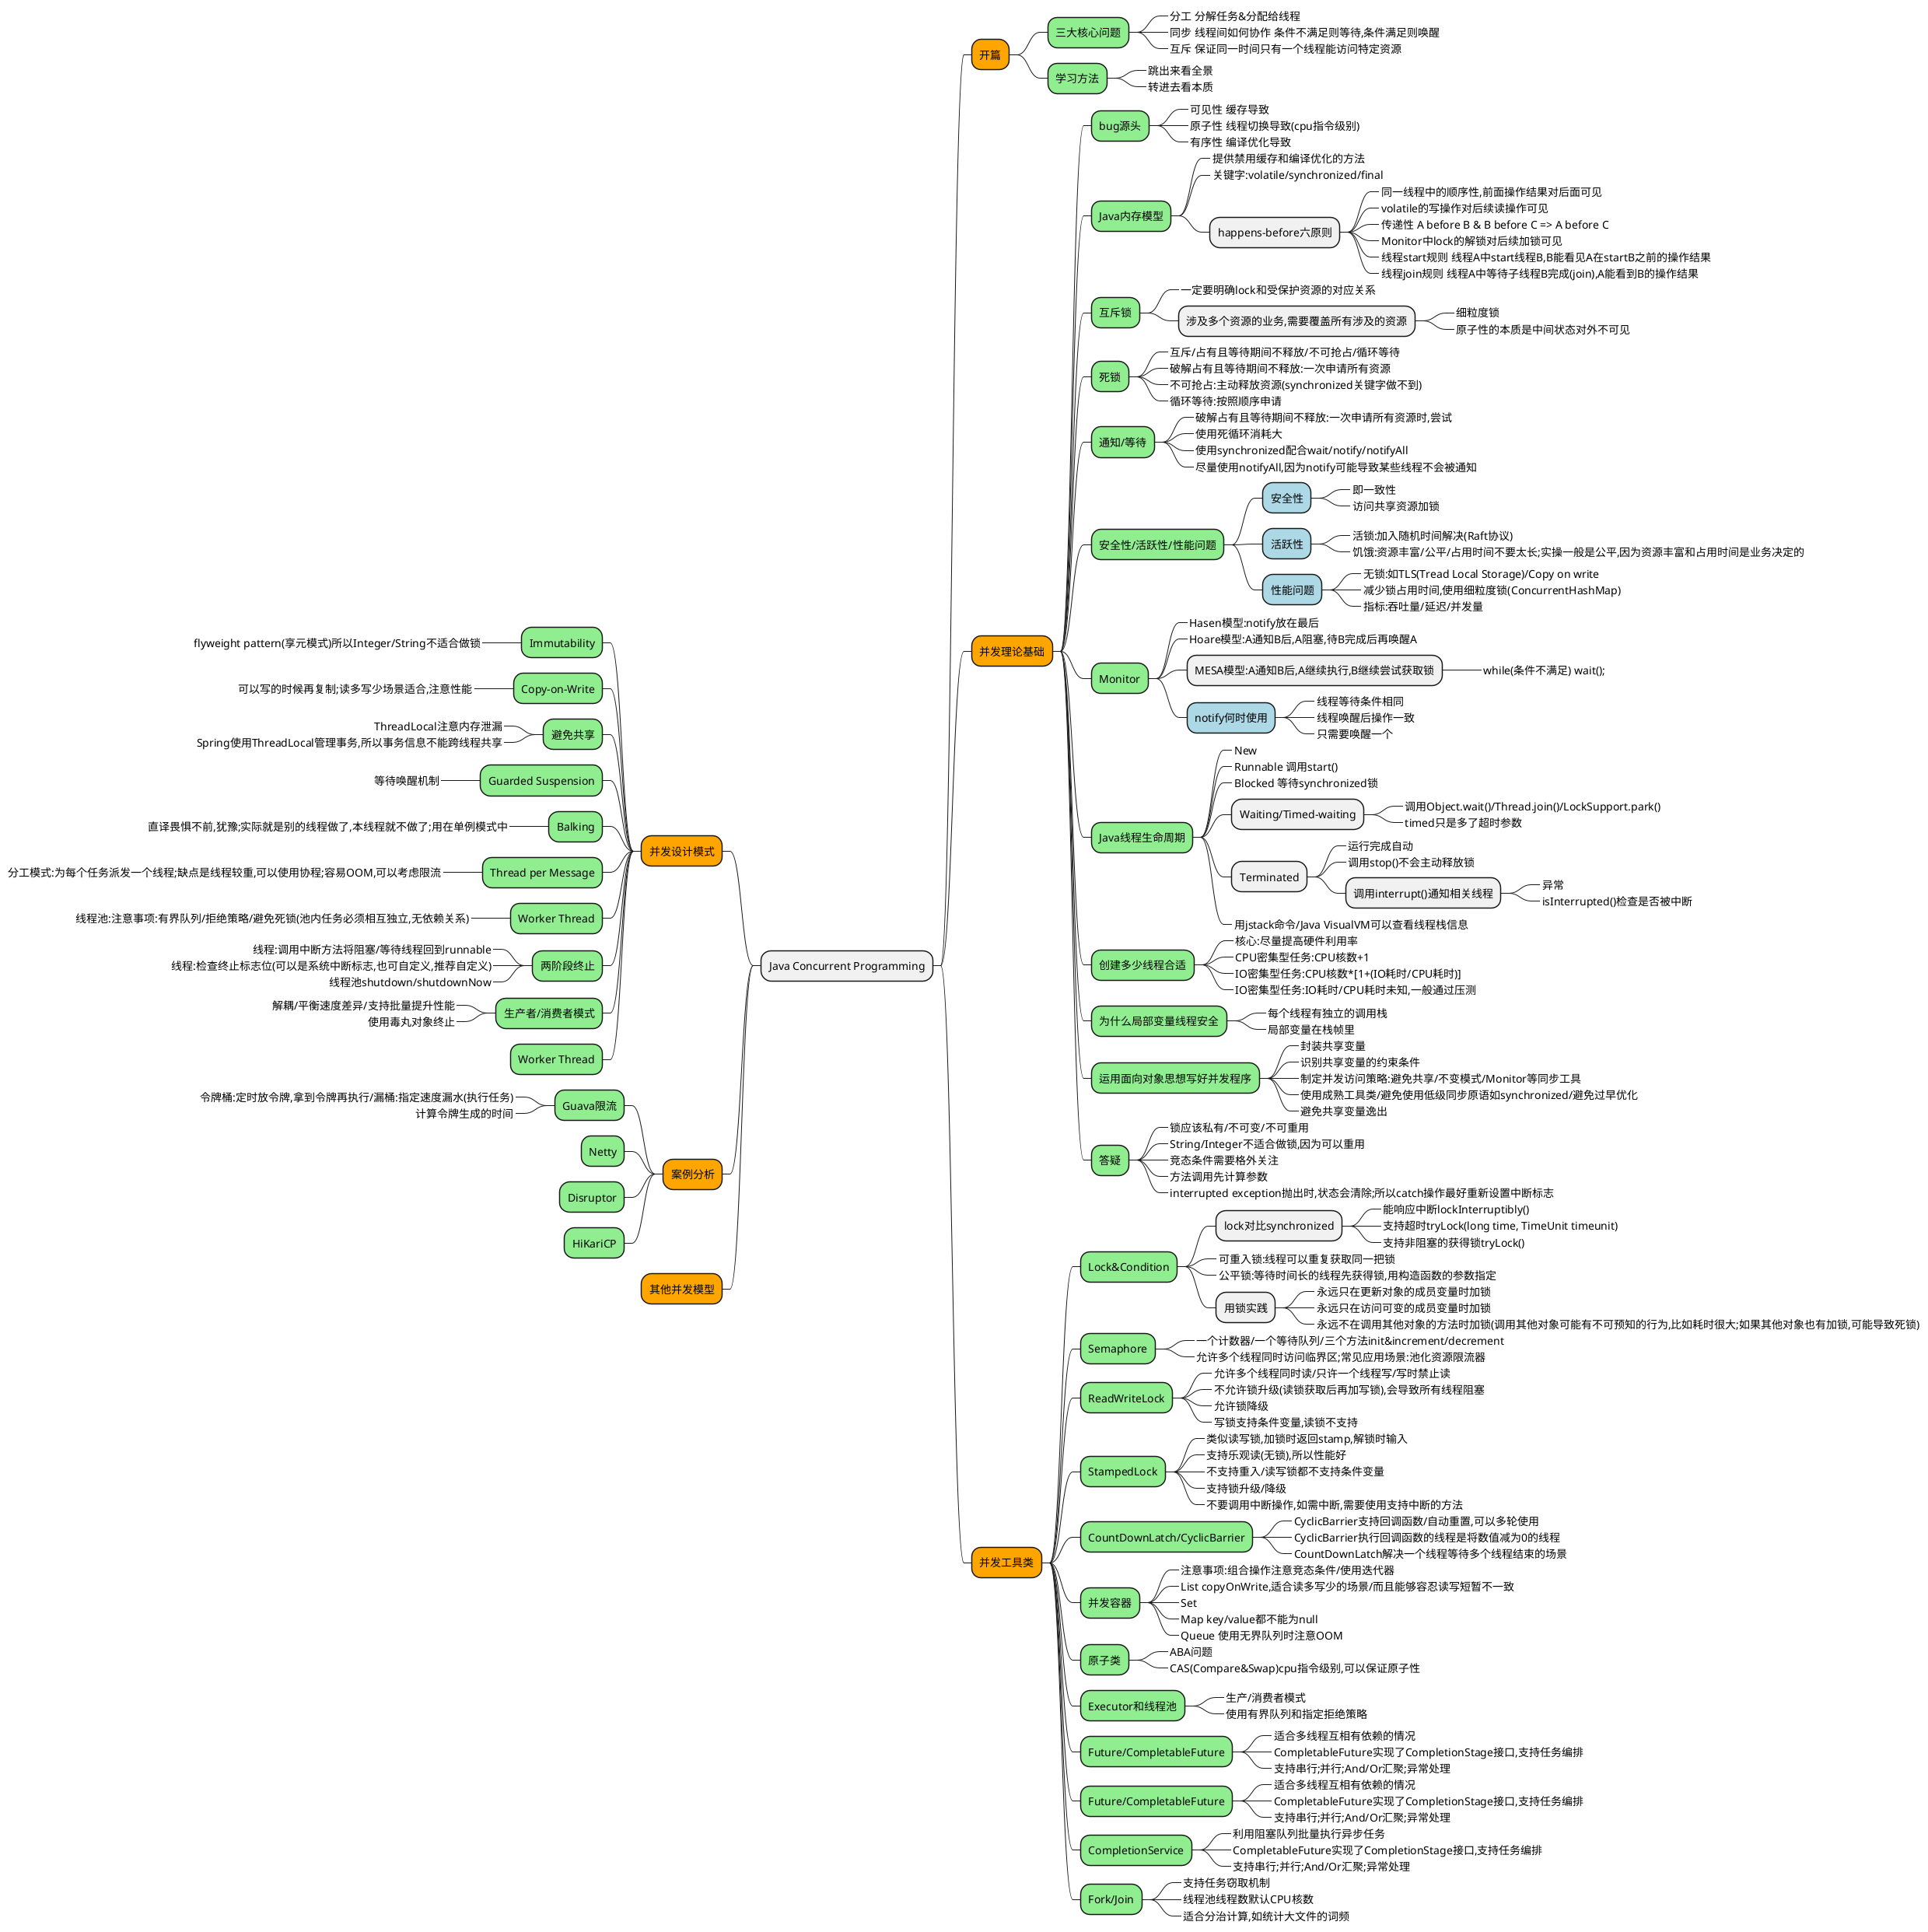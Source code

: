 @startmindmap
* Java Concurrent Programming
    *[#orange] 开篇
        *[#lightgreen] 三大核心问题
            *_ 分工 分解任务&分配给线程
            *_ 同步 线程间如何协作 条件不满足则等待,条件满足则唤醒
            *_ 互斥 保证同一时间只有一个线程能访问特定资源
        *[#lightgreen] 学习方法
            *_ 跳出来看全景
            *_ 转进去看本质
    *[#orange] 并发理论基础
        *[#lightgreen] bug源头
            *_ 可见性 缓存导致
            *_ 原子性 线程切换导致(cpu指令级别)
            *_ 有序性 编译优化导致
        *[#lightgreen] Java内存模型
            *_ 提供禁用缓存和编译优化的方法
            *_ 关键字:volatile/synchronized/final
            * happens-before六原则
                *_ 同一线程中的顺序性,前面操作结果对后面可见
                *_ volatile的写操作对后续读操作可见
                *_ 传递性 A before B & B before C => A before C
                *_ Monitor中lock的解锁对后续加锁可见
                *_ 线程start规则 线程A中start线程B,B能看见A在startB之前的操作结果
                *_ 线程join规则 线程A中等待子线程B完成(join),A能看到B的操作结果
        *[#lightgreen] 互斥锁
            *_ 一定要明确lock和受保护资源的对应关系
            * 涉及多个资源的业务,需要覆盖所有涉及的资源
                *_ 细粒度锁
                *_ 原子性的本质是中间状态对外不可见
        *[#lightgreen] 死锁
            *_ 互斥/占有且等待期间不释放/不可抢占/循环等待
            *_ 破解占有且等待期间不释放:一次申请所有资源
            *_ 不可抢占:主动释放资源(synchronized关键字做不到)
            *_ 循环等待:按照顺序申请
        *[#lightgreen] 通知/等待
            *_ 破解占有且等待期间不释放:一次申请所有资源时,尝试
            *_ 使用死循环消耗大
            *_ 使用synchronized配合wait/notify/notifyAll
            *_ 尽量使用notifyAll,因为notify可能导致某些线程不会被通知
        *[#lightgreen] 安全性/活跃性/性能问题
            *[#lightblue] 安全性
                *_ 即一致性
                *_ 访问共享资源加锁
            *[#lightblue] 活跃性
                *_ 活锁:加入随机时间解决(Raft协议)
                *_ 饥饿:资源丰富/公平/占用时间不要太长;实操一般是公平,因为资源丰富和占用时间是业务决定的
            *[#lightblue] 性能问题
                *_ 无锁:如TLS(Tread Local Storage)/Copy on write
                *_ 减少锁占用时间,使用细粒度锁(ConcurrentHashMap)
                *_ 指标:吞吐量/延迟/并发量
        *[#lightgreen] Monitor
            *_ Hasen模型:notify放在最后
            *_ Hoare模型:A通知B后,A阻塞,待B完成后再唤醒A
            * MESA模型:A通知B后,A继续执行,B继续尝试获取锁
                *_ while(条件不满足) wait();
            *[#lightblue] notify何时使用
                *_ 线程等待条件相同
                *_ 线程唤醒后操作一致
                *_ 只需要唤醒一个
        *[#lightgreen] Java线程生命周期
            *_ New
            *_ Runnable 调用start()
            *_ Blocked 等待synchronized锁
            * Waiting/Timed-waiting
                *_ 调用Object.wait()/Thread.join()/LockSupport.park()
                *_ timed只是多了超时参数
            * Terminated
                *_ 运行完成自动
                *_ 调用stop()不会主动释放锁
                * 调用interrupt()通知相关线程
                    *_ 异常
                    *_ isInterrupted()检查是否被中断
            *_ 用jstack命令/Java VisualVM可以查看线程栈信息
        *[#lightgreen] 创建多少线程合适
            *_ 核心:尽量提高硬件利用率
            *_ CPU密集型任务:CPU核数+1
            *_ IO密集型任务:CPU核数*[1+(IO耗时/CPU耗时)]
            *_ IO密集型任务:IO耗时/CPU耗时未知,一般通过压测
        *[#lightgreen] 为什么局部变量线程安全
            *_ 每个线程有独立的调用栈
            *_ 局部变量在栈帧里
        *[#lightgreen] 运用面向对象思想写好并发程序
            *_ 封装共享变量
            *_ 识别共享变量的约束条件
            *_ 制定并发访问策略:避免共享/不变模式/Monitor等同步工具
            *_ 使用成熟工具类/避免使用低级同步原语如synchronized/避免过早优化
            *_ 避免共享变量逸出
        *[#lightgreen] 答疑
            *_ 锁应该私有/不可变/不可重用
            *_ String/Integer不适合做锁,因为可以重用
            *_ 竞态条件需要格外关注
            *_ 方法调用先计算参数
            *_ interrupted exception抛出时,状态会清除;所以catch操作最好重新设置中断标志
    *[#orange] 并发工具类
        *[#lightgreen] Lock&Condition
            * lock对比synchronized
                *_ 能响应中断lockInterruptibly()
                *_ 支持超时tryLock(long time, TimeUnit timeunit)
                *_ 支持非阻塞的获得锁tryLock()
            *_ 可重入锁:线程可以重复获取同一把锁
            *_ 公平锁:等待时间长的线程先获得锁,用构造函数的参数指定
            * 用锁实践
                *_ 永远只在更新对象的成员变量时加锁
                *_ 永远只在访问可变的成员变量时加锁
                *_ 永远不在调用其他对象的方法时加锁(调用其他对象可能有不可预知的行为,比如耗时很大;如果其他对象也有加锁,可能导致死锁)
        *[#lightgreen] Semaphore
            *_ 一个计数器/一个等待队列/三个方法init&increment/decrement
            *_ 允许多个线程同时访问临界区;常见应用场景:池化资源限流器
        *[#lightgreen] ReadWriteLock
            *_ 允许多个线程同时读/只许一个线程写/写时禁止读
            *_ 不允许锁升级(读锁获取后再加写锁),会导致所有线程阻塞
            *_ 允许锁降级
            *_ 写锁支持条件变量,读锁不支持
        *[#lightgreen] StampedLock
            *_ 类似读写锁,加锁时返回stamp,解锁时输入
            *_ 支持乐观读(无锁),所以性能好
            *_ 不支持重入/读写锁都不支持条件变量
            *_ 支持锁升级/降级
            *_ 不要调用中断操作,如需中断,需要使用支持中断的方法
        *[#lightgreen] CountDownLatch/CyclicBarrier
            *_ CyclicBarrier支持回调函数/自动重置,可以多轮使用
            *_ CyclicBarrier执行回调函数的线程是将数值减为0的线程
            *_ CountDownLatch解决一个线程等待多个线程结束的场景
        *[#lightgreen] 并发容器
            *_ 注意事项:组合操作注意竞态条件/使用迭代器
            *_ List copyOnWrite,适合读多写少的场景/而且能够容忍读写短暂不一致
            *_ Set
            *_ Map key/value都不能为null
            *_ Queue 使用无界队列时注意OOM
        *[#lightgreen] 原子类
            *_ ABA问题
            *_ CAS(Compare&Swap)cpu指令级别,可以保证原子性
        *[#lightgreen] Executor和线程池
            *_ 生产/消费者模式
            *_ 使用有界队列和指定拒绝策略
        *[#lightgreen] Future/CompletableFuture
            *_ 适合多线程互相有依赖的情况
            *_ CompletableFuture实现了CompletionStage接口,支持任务编排
            *_ 支持串行;并行;And/Or汇聚;异常处理
        *[#lightgreen] Future/CompletableFuture
            *_ 适合多线程互相有依赖的情况
            *_ CompletableFuture实现了CompletionStage接口,支持任务编排
            *_ 支持串行;并行;And/Or汇聚;异常处理
        *[#lightgreen] CompletionService
            *_ 利用阻塞队列批量执行异步任务
            *_ CompletableFuture实现了CompletionStage接口,支持任务编排
            *_ 支持串行;并行;And/Or汇聚;异常处理
        *[#lightgreen] Fork/Join
            *_ 支持任务窃取机制
            *_ 线程池线程数默认CPU核数
            *_ 适合分治计算,如统计大文件的词频
left side
    *[#orange] 并发设计模式
        *[#lightgreen] Immutability
            *_ flyweight pattern(享元模式)所以Integer/String不适合做锁
        *[#lightgreen] Copy-on-Write
            *_ 可以写的时候再复制;读多写少场景适合,注意性能
        *[#lightgreen] 避免共享
            *_ ThreadLocal注意内存泄漏
            *_ Spring使用ThreadLocal管理事务,所以事务信息不能跨线程共享
        *[#lightgreen] Guarded Suspension
            *_ 等待唤醒机制
        *[#lightgreen] Balking
            *_ 直译畏惧不前,犹豫;实际就是别的线程做了,本线程就不做了;用在单例模式中
        *[#lightgreen] Thread per Message
            *_ 分工模式:为每个任务派发一个线程;缺点是线程较重,可以使用协程;容易OOM,可以考虑限流
        *[#lightgreen] Worker Thread
            *_ 线程池:注意事项:有界队列/拒绝策略/避免死锁(池内任务必须相互独立,无依赖关系)
        *[#lightgreen] 两阶段终止
            *_ 线程:调用中断方法将阻塞/等待线程回到runnable
            *_ 线程:检查终止标志位(可以是系统中断标志,也可自定义,推荐自定义)
            *_ 线程池shutdown/shutdownNow
        *[#lightgreen] 生产者/消费者模式
            *_ 解耦/平衡速度差异/支持批量提升性能
            *_ 使用毒丸对象终止
        *[#lightgreen] Worker Thread
    *[#orange] 案例分析
        *[#lightgreen] Guava限流
            *_ 令牌桶:定时放令牌,拿到令牌再执行/漏桶:指定速度漏水(执行任务)
            *_ 计算令牌生成的时间
        *[#lightgreen] Netty
        *[#lightgreen] Disruptor
        *[#lightgreen] HiKariCP
    *[#orange] 其他并发模型
@endmindmap